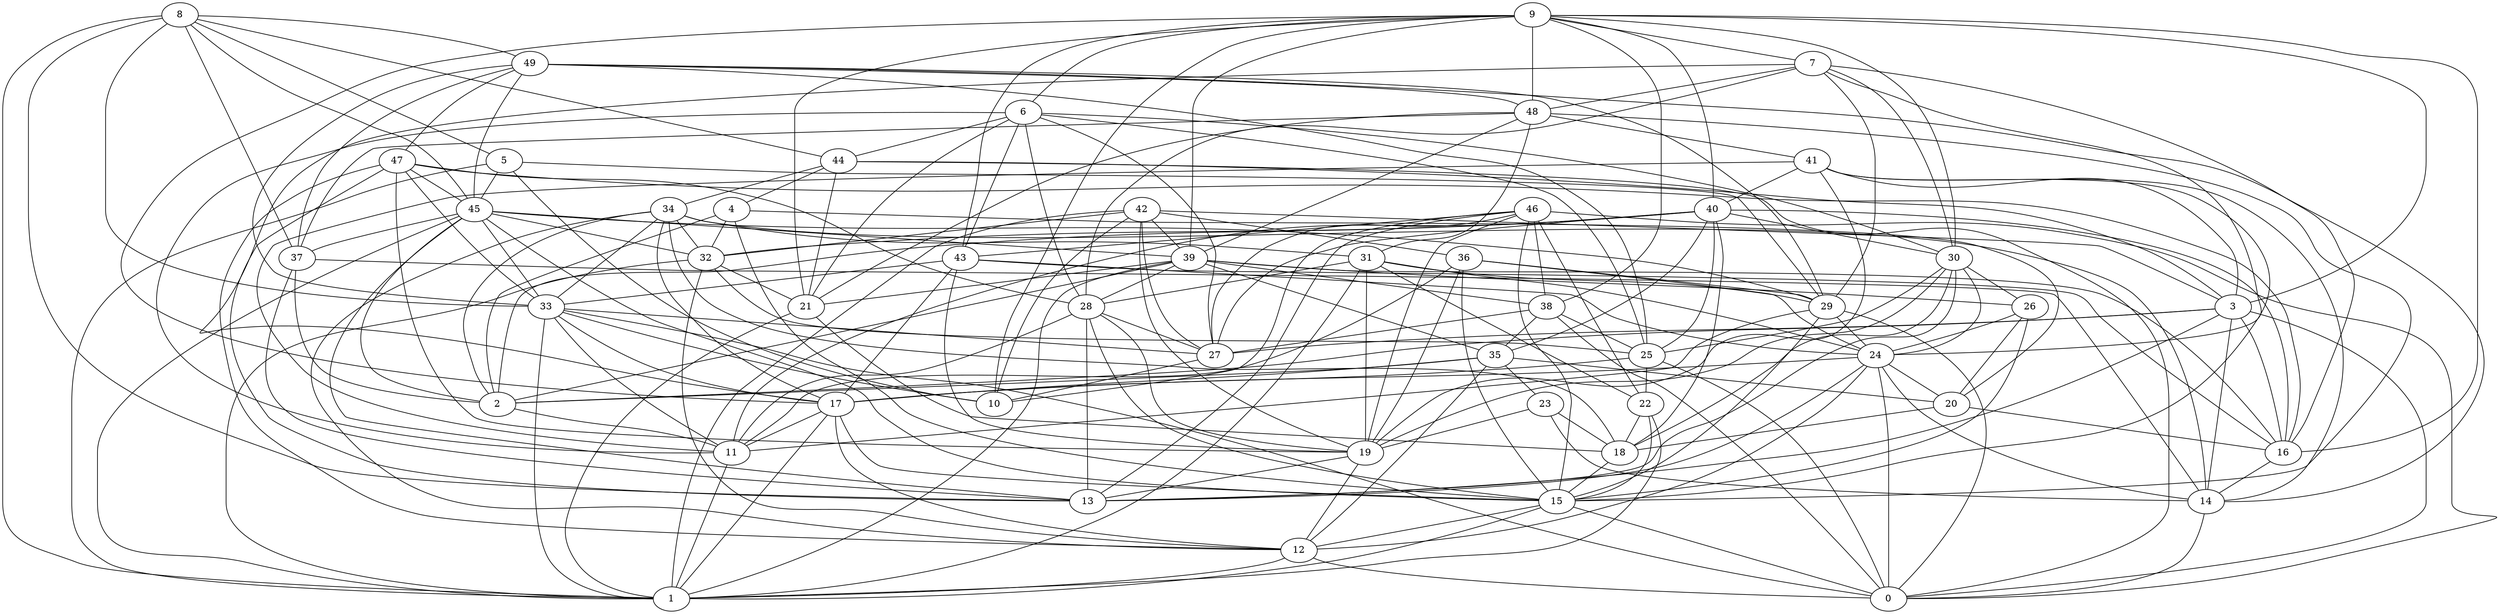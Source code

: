 digraph GG_graph {

subgraph G_graph {
edge [color = black]
"8" -> "5" [dir = none]
"8" -> "37" [dir = none]
"8" -> "44" [dir = none]
"8" -> "33" [dir = none]
"8" -> "45" [dir = none]
"33" -> "0" [dir = none]
"33" -> "1" [dir = none]
"33" -> "17" [dir = none]
"33" -> "27" [dir = none]
"43" -> "16" [dir = none]
"43" -> "19" [dir = none]
"20" -> "16" [dir = none]
"5" -> "10" [dir = none]
"5" -> "29" [dir = none]
"5" -> "1" [dir = none]
"48" -> "41" [dir = none]
"48" -> "39" [dir = none]
"48" -> "31" [dir = none]
"48" -> "15" [dir = none]
"48" -> "37" [dir = none]
"48" -> "21" [dir = none]
"18" -> "15" [dir = none]
"22" -> "15" [dir = none]
"22" -> "1" [dir = none]
"23" -> "18" [dir = none]
"23" -> "19" [dir = none]
"21" -> "1" [dir = none]
"19" -> "12" [dir = none]
"36" -> "15" [dir = none]
"36" -> "29" [dir = none]
"36" -> "19" [dir = none]
"36" -> "11" [dir = none]
"36" -> "24" [dir = none]
"42" -> "10" [dir = none]
"42" -> "39" [dir = none]
"42" -> "27" [dir = none]
"42" -> "1" [dir = none]
"42" -> "19" [dir = none]
"42" -> "36" [dir = none]
"49" -> "48" [dir = none]
"49" -> "25" [dir = none]
"49" -> "29" [dir = none]
"49" -> "14" [dir = none]
"49" -> "37" [dir = none]
"26" -> "15" [dir = none]
"26" -> "20" [dir = none]
"26" -> "24" [dir = none]
"32" -> "21" [dir = none]
"32" -> "25" [dir = none]
"7" -> "16" [dir = none]
"7" -> "30" [dir = none]
"7" -> "48" [dir = none]
"7" -> "28" [dir = none]
"7" -> "17" [dir = none]
"46" -> "22" [dir = none]
"46" -> "27" [dir = none]
"46" -> "38" [dir = none]
"46" -> "10" [dir = none]
"46" -> "15" [dir = none]
"47" -> "28" [dir = none]
"47" -> "45" [dir = none]
"47" -> "16" [dir = none]
"47" -> "12" [dir = none]
"9" -> "30" [dir = none]
"9" -> "43" [dir = none]
"9" -> "16" [dir = none]
"9" -> "3" [dir = none]
"9" -> "48" [dir = none]
"9" -> "17" [dir = none]
"9" -> "6" [dir = none]
"9" -> "40" [dir = none]
"9" -> "10" [dir = none]
"17" -> "11" [dir = none]
"17" -> "12" [dir = none]
"40" -> "18" [dir = none]
"40" -> "32" [dir = none]
"40" -> "16" [dir = none]
"40" -> "27" [dir = none]
"40" -> "2" [dir = none]
"40" -> "35" [dir = none]
"29" -> "15" [dir = none]
"29" -> "11" [dir = none]
"29" -> "24" [dir = none]
"37" -> "2" [dir = none]
"37" -> "14" [dir = none]
"37" -> "13" [dir = none]
"44" -> "21" [dir = none]
"44" -> "4" [dir = none]
"44" -> "0" [dir = none]
"38" -> "27" [dir = none]
"38" -> "0" [dir = none]
"35" -> "12" [dir = none]
"35" -> "23" [dir = none]
"35" -> "20" [dir = none]
"35" -> "17" [dir = none]
"28" -> "27" [dir = none]
"28" -> "11" [dir = none]
"41" -> "40" [dir = none]
"41" -> "14" [dir = none]
"41" -> "3" [dir = none]
"24" -> "17" [dir = none]
"24" -> "13" [dir = none]
"24" -> "12" [dir = none]
"24" -> "14" [dir = none]
"39" -> "38" [dir = none]
"39" -> "1" [dir = none]
"39" -> "16" [dir = none]
"39" -> "35" [dir = none]
"39" -> "26" [dir = none]
"39" -> "21" [dir = none]
"39" -> "28" [dir = none]
"31" -> "1" [dir = none]
"31" -> "19" [dir = none]
"31" -> "22" [dir = none]
"31" -> "28" [dir = none]
"31" -> "29" [dir = none]
"14" -> "0" [dir = none]
"34" -> "14" [dir = none]
"34" -> "33" [dir = none]
"34" -> "32" [dir = none]
"34" -> "18" [dir = none]
"34" -> "2" [dir = none]
"34" -> "31" [dir = none]
"4" -> "20" [dir = none]
"4" -> "32" [dir = none]
"4" -> "15" [dir = none]
"4" -> "2" [dir = none]
"6" -> "11" [dir = none]
"6" -> "21" [dir = none]
"6" -> "27" [dir = none]
"6" -> "30" [dir = none]
"6" -> "44" [dir = none]
"30" -> "24" [dir = none]
"30" -> "19" [dir = none]
"30" -> "18" [dir = none]
"3" -> "2" [dir = none]
"3" -> "16" [dir = none]
"3" -> "0" [dir = none]
"45" -> "13" [dir = none]
"45" -> "32" [dir = none]
"45" -> "37" [dir = none]
"45" -> "2" [dir = none]
"45" -> "1" [dir = none]
"45" -> "15" [dir = none]
"45" -> "29" [dir = none]
"45" -> "39" [dir = none]
"25" -> "17" [dir = none]
"30" -> "25" [dir = none]
"42" -> "3" [dir = none]
"7" -> "24" [dir = none]
"40" -> "25" [dir = none]
"47" -> "19" [dir = none]
"41" -> "11" [dir = none]
"3" -> "13" [dir = none]
"49" -> "45" [dir = none]
"42" -> "32" [dir = none]
"30" -> "13" [dir = none]
"20" -> "18" [dir = none]
"16" -> "14" [dir = none]
"35" -> "2" [dir = none]
"25" -> "0" [dir = none]
"44" -> "34" [dir = none]
"33" -> "11" [dir = none]
"40" -> "30" [dir = none]
"45" -> "33" [dir = none]
"22" -> "18" [dir = none]
"24" -> "0" [dir = none]
"38" -> "25" [dir = none]
"6" -> "25" [dir = none]
"3" -> "14" [dir = none]
"9" -> "39" [dir = none]
"28" -> "13" [dir = none]
"11" -> "1" [dir = none]
"46" -> "13" [dir = none]
"24" -> "20" [dir = none]
"12" -> "0" [dir = none]
"49" -> "33" [dir = none]
"32" -> "1" [dir = none]
"46" -> "43" [dir = none]
"28" -> "15" [dir = none]
"46" -> "0" [dir = none]
"39" -> "2" [dir = none]
"38" -> "35" [dir = none]
"44" -> "3" [dir = none]
"6" -> "28" [dir = none]
"43" -> "24" [dir = none]
"8" -> "49" [dir = none]
"9" -> "38" [dir = none]
"17" -> "15" [dir = none]
"29" -> "0" [dir = none]
"2" -> "11" [dir = none]
"15" -> "1" [dir = none]
"40" -> "11" [dir = none]
"34" -> "12" [dir = none]
"32" -> "12" [dir = none]
"47" -> "33" [dir = none]
"17" -> "1" [dir = none]
"47" -> "13" [dir = none]
"34" -> "17" [dir = none]
"3" -> "27" [dir = none]
"25" -> "22" [dir = none]
"21" -> "18" [dir = none]
"43" -> "33" [dir = none]
"7" -> "29" [dir = none]
"19" -> "13" [dir = none]
"15" -> "0" [dir = none]
"46" -> "19" [dir = none]
"27" -> "10" [dir = none]
"5" -> "45" [dir = none]
"28" -> "19" [dir = none]
"43" -> "17" [dir = none]
"30" -> "26" [dir = none]
"31" -> "24" [dir = none]
"9" -> "7" [dir = none]
"8" -> "13" [dir = none]
"12" -> "1" [dir = none]
"8" -> "1" [dir = none]
"9" -> "21" [dir = none]
"6" -> "43" [dir = none]
"33" -> "10" [dir = none]
"15" -> "12" [dir = none]
"49" -> "47" [dir = none]
"41" -> "15" [dir = none]
"23" -> "14" [dir = none]
"41" -> "19" [dir = none]
}

}
